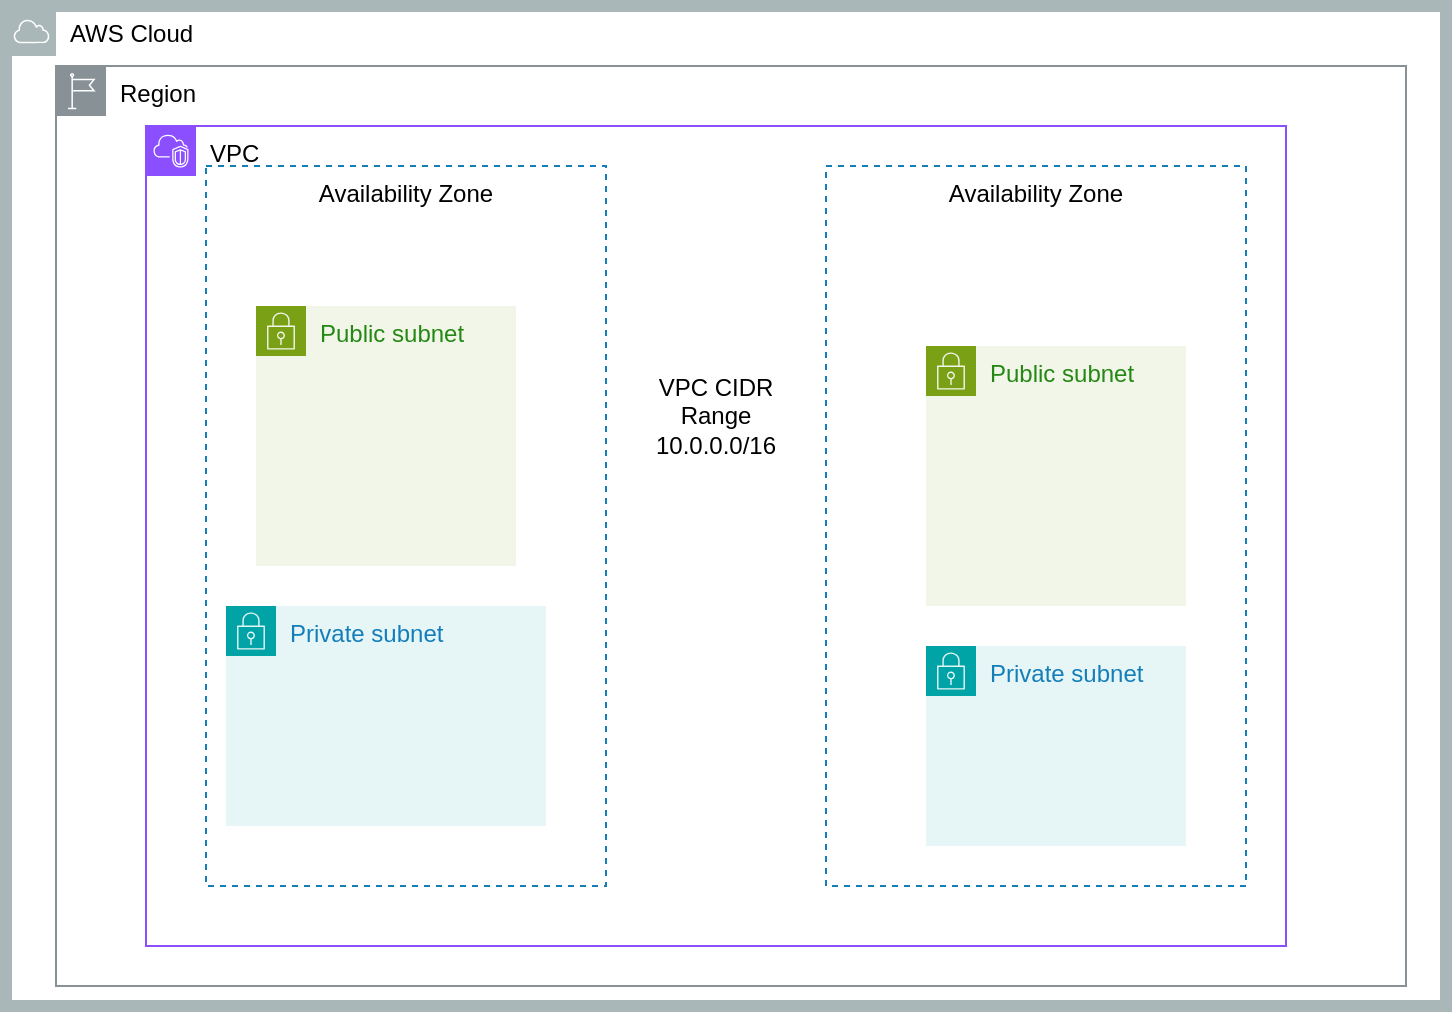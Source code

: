 <mxfile version="24.7.17">
  <diagram name="Page-1" id="k-9-3q-r2FExMgq1IwQo">
    <mxGraphModel dx="1050" dy="530" grid="1" gridSize="10" guides="1" tooltips="1" connect="1" arrows="1" fold="1" page="1" pageScale="1" pageWidth="827" pageHeight="1169" math="0" shadow="0">
      <root>
        <mxCell id="0" />
        <mxCell id="1" parent="0" />
        <mxCell id="FLDV6rNdcP4nleM0Z4pC-3" value="&lt;font color=&quot;#000000&quot;&gt;Region&lt;/font&gt;" style="sketch=0;outlineConnect=0;gradientColor=none;html=1;whiteSpace=wrap;fontSize=12;fontStyle=0;shape=mxgraph.aws4.group;grIcon=mxgraph.aws4.group_region;strokeColor=#879196;fillColor=none;verticalAlign=top;align=left;spacingLeft=30;fontColor=#879196;" vertex="1" parent="1">
          <mxGeometry x="95" y="60" width="675" height="460" as="geometry" />
        </mxCell>
        <mxCell id="FLDV6rNdcP4nleM0Z4pC-1" value="&lt;font color=&quot;#000000&quot;&gt;AWS Cloud&lt;/font&gt;" style="sketch=0;outlineConnect=0;gradientColor=none;html=1;whiteSpace=wrap;fontSize=12;fontStyle=0;shape=mxgraph.aws4.group;grIcon=mxgraph.aws4.group_aws_cloud;strokeColor=#AAB7B8;fillColor=none;verticalAlign=top;align=left;spacingLeft=30;fontColor=#AAB7B8;strokeWidth=6;" vertex="1" parent="1">
          <mxGeometry x="70" y="30" width="720" height="500" as="geometry" />
        </mxCell>
        <mxCell id="FLDV6rNdcP4nleM0Z4pC-4" value="&lt;font style=&quot;&quot; color=&quot;#000000&quot;&gt;VPC&lt;/font&gt;" style="points=[[0,0],[0.25,0],[0.5,0],[0.75,0],[1,0],[1,0.25],[1,0.5],[1,0.75],[1,1],[0.75,1],[0.5,1],[0.25,1],[0,1],[0,0.75],[0,0.5],[0,0.25]];outlineConnect=0;gradientColor=none;html=1;whiteSpace=wrap;fontSize=12;fontStyle=0;container=1;pointerEvents=0;collapsible=0;recursiveResize=0;shape=mxgraph.aws4.group;grIcon=mxgraph.aws4.group_vpc2;strokeColor=#8C4FFF;fillColor=none;verticalAlign=top;align=left;spacingLeft=30;fontColor=#AAB7B8;dashed=0;" vertex="1" parent="1">
          <mxGeometry x="140" y="90" width="570" height="410" as="geometry" />
        </mxCell>
        <mxCell id="FLDV6rNdcP4nleM0Z4pC-6" value="&lt;font color=&quot;#000000&quot;&gt;Availability Zone&lt;/font&gt;" style="fillColor=none;strokeColor=#147EBA;dashed=1;verticalAlign=top;fontStyle=0;fontColor=#147EBA;whiteSpace=wrap;html=1;" vertex="1" parent="FLDV6rNdcP4nleM0Z4pC-4">
          <mxGeometry x="340" y="20" width="210" height="360" as="geometry" />
        </mxCell>
        <mxCell id="FLDV6rNdcP4nleM0Z4pC-8" value="Private subnet" style="points=[[0,0],[0.25,0],[0.5,0],[0.75,0],[1,0],[1,0.25],[1,0.5],[1,0.75],[1,1],[0.75,1],[0.5,1],[0.25,1],[0,1],[0,0.75],[0,0.5],[0,0.25]];outlineConnect=0;gradientColor=none;html=1;whiteSpace=wrap;fontSize=12;fontStyle=0;container=1;pointerEvents=0;collapsible=0;recursiveResize=0;shape=mxgraph.aws4.group;grIcon=mxgraph.aws4.group_security_group;grStroke=0;strokeColor=#00A4A6;fillColor=#E6F6F7;verticalAlign=top;align=left;spacingLeft=30;fontColor=#147EBA;dashed=0;" vertex="1" parent="FLDV6rNdcP4nleM0Z4pC-4">
          <mxGeometry x="390" y="260" width="130" height="100" as="geometry" />
        </mxCell>
        <mxCell id="FLDV6rNdcP4nleM0Z4pC-10" value="Public subnet" style="points=[[0,0],[0.25,0],[0.5,0],[0.75,0],[1,0],[1,0.25],[1,0.5],[1,0.75],[1,1],[0.75,1],[0.5,1],[0.25,1],[0,1],[0,0.75],[0,0.5],[0,0.25]];outlineConnect=0;gradientColor=none;html=1;whiteSpace=wrap;fontSize=12;fontStyle=0;container=1;pointerEvents=0;collapsible=0;recursiveResize=0;shape=mxgraph.aws4.group;grIcon=mxgraph.aws4.group_security_group;grStroke=0;strokeColor=#7AA116;fillColor=#F2F6E8;verticalAlign=top;align=left;spacingLeft=30;fontColor=#248814;dashed=0;" vertex="1" parent="FLDV6rNdcP4nleM0Z4pC-4">
          <mxGeometry x="390" y="110" width="130" height="130" as="geometry" />
        </mxCell>
        <mxCell id="FLDV6rNdcP4nleM0Z4pC-7" value="Private subnet" style="points=[[0,0],[0.25,0],[0.5,0],[0.75,0],[1,0],[1,0.25],[1,0.5],[1,0.75],[1,1],[0.75,1],[0.5,1],[0.25,1],[0,1],[0,0.75],[0,0.5],[0,0.25]];outlineConnect=0;gradientColor=none;html=1;whiteSpace=wrap;fontSize=12;fontStyle=0;container=1;pointerEvents=0;collapsible=0;recursiveResize=0;shape=mxgraph.aws4.group;grIcon=mxgraph.aws4.group_security_group;grStroke=0;strokeColor=#00A4A6;fillColor=#E6F6F7;verticalAlign=top;align=left;spacingLeft=30;fontColor=#147EBA;dashed=0;" vertex="1" parent="FLDV6rNdcP4nleM0Z4pC-4">
          <mxGeometry x="40" y="240" width="160" height="110" as="geometry" />
        </mxCell>
        <mxCell id="FLDV6rNdcP4nleM0Z4pC-5" value="&lt;font color=&quot;#000000&quot;&gt;Availability Zone&lt;/font&gt;" style="fillColor=none;strokeColor=#147EBA;dashed=1;verticalAlign=top;fontStyle=0;fontColor=#147EBA;whiteSpace=wrap;html=1;" vertex="1" parent="FLDV6rNdcP4nleM0Z4pC-7">
          <mxGeometry x="-10" y="-220" width="200" height="360" as="geometry" />
        </mxCell>
        <mxCell id="FLDV6rNdcP4nleM0Z4pC-9" value="Public subnet" style="points=[[0,0],[0.25,0],[0.5,0],[0.75,0],[1,0],[1,0.25],[1,0.5],[1,0.75],[1,1],[0.75,1],[0.5,1],[0.25,1],[0,1],[0,0.75],[0,0.5],[0,0.25]];outlineConnect=0;gradientColor=none;html=1;whiteSpace=wrap;fontSize=12;fontStyle=0;container=1;pointerEvents=0;collapsible=0;recursiveResize=0;shape=mxgraph.aws4.group;grIcon=mxgraph.aws4.group_security_group;grStroke=0;strokeColor=#7AA116;fillColor=#F2F6E8;verticalAlign=top;align=left;spacingLeft=30;fontColor=#248814;dashed=0;" vertex="1" parent="FLDV6rNdcP4nleM0Z4pC-7">
          <mxGeometry x="15" y="-150" width="130" height="130" as="geometry" />
        </mxCell>
        <mxCell id="FLDV6rNdcP4nleM0Z4pC-11" value="VPC CIDR Range&lt;div&gt;10.0.0.0/16&lt;/div&gt;" style="text;html=1;align=center;verticalAlign=middle;whiteSpace=wrap;rounded=0;" vertex="1" parent="1">
          <mxGeometry x="380" y="200" width="90" height="70" as="geometry" />
        </mxCell>
      </root>
    </mxGraphModel>
  </diagram>
</mxfile>
